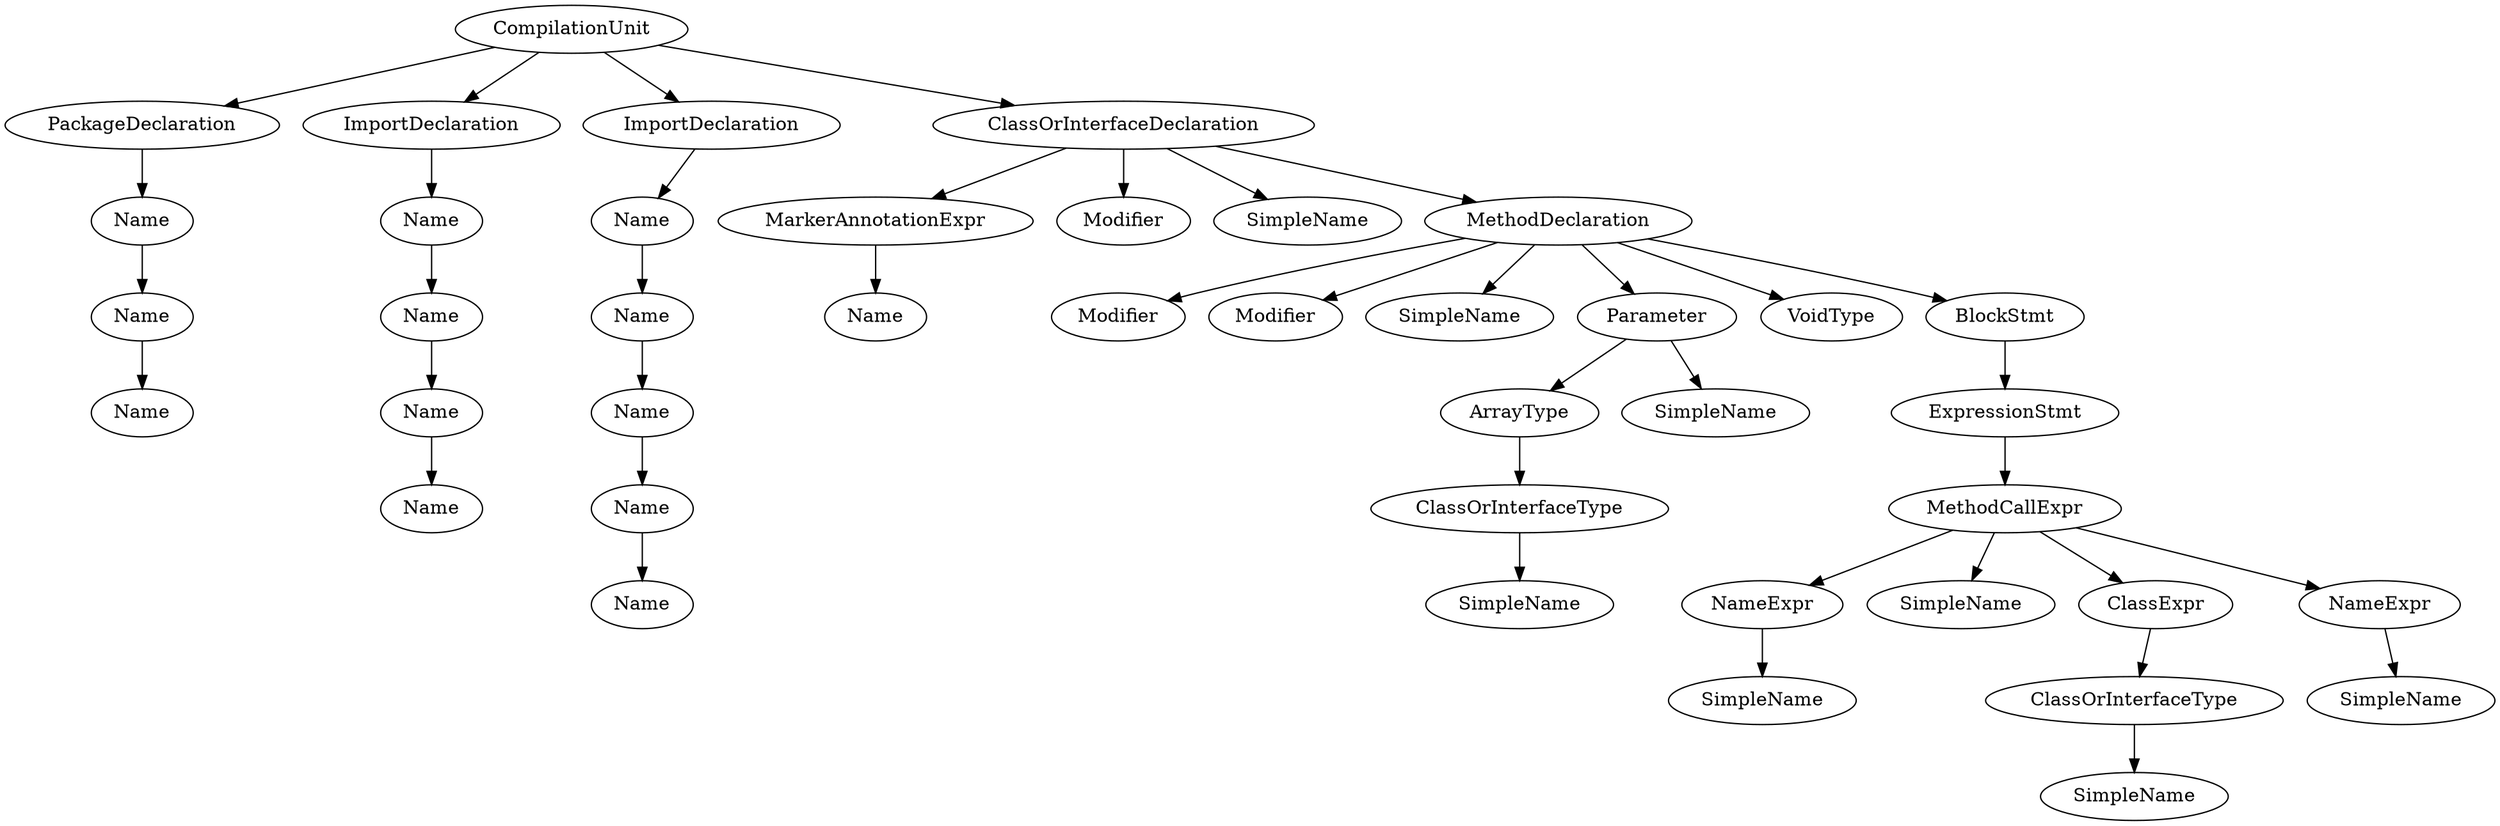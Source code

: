 digraph AST {
  node1 [label="CompilationUnit"];
  node2 [label="PackageDeclaration"];
  node1 -> node2;
  node3 [label="Name"];
  node2 -> node3;
  node4 [label="Name"];
  node3 -> node4;
  node5 [label="Name"];
  node4 -> node5;
  node6 [label="ImportDeclaration"];
  node1 -> node6;
  node7 [label="Name"];
  node6 -> node7;
  node8 [label="Name"];
  node7 -> node8;
  node9 [label="Name"];
  node8 -> node9;
  node10 [label="Name"];
  node9 -> node10;
  node11 [label="ImportDeclaration"];
  node1 -> node11;
  node12 [label="Name"];
  node11 -> node12;
  node13 [label="Name"];
  node12 -> node13;
  node14 [label="Name"];
  node13 -> node14;
  node15 [label="Name"];
  node14 -> node15;
  node16 [label="Name"];
  node15 -> node16;
  node17 [label="ClassOrInterfaceDeclaration"];
  node1 -> node17;
  node18 [label="MarkerAnnotationExpr"];
  node17 -> node18;
  node19 [label="Name"];
  node18 -> node19;
  node20 [label="Modifier"];
  node17 -> node20;
  node21 [label="SimpleName"];
  node17 -> node21;
  node22 [label="MethodDeclaration"];
  node17 -> node22;
  node23 [label="Modifier"];
  node22 -> node23;
  node24 [label="Modifier"];
  node22 -> node24;
  node25 [label="SimpleName"];
  node22 -> node25;
  node26 [label="Parameter"];
  node22 -> node26;
  node27 [label="ArrayType"];
  node26 -> node27;
  node28 [label="ClassOrInterfaceType"];
  node27 -> node28;
  node29 [label="SimpleName"];
  node28 -> node29;
  node30 [label="SimpleName"];
  node26 -> node30;
  node31 [label="VoidType"];
  node22 -> node31;
  node32 [label="BlockStmt"];
  node22 -> node32;
  node33 [label="ExpressionStmt"];
  node32 -> node33;
  node34 [label="MethodCallExpr"];
  node33 -> node34;
  node35 [label="NameExpr"];
  node34 -> node35;
  node36 [label="SimpleName"];
  node35 -> node36;
  node37 [label="SimpleName"];
  node34 -> node37;
  node38 [label="ClassExpr"];
  node34 -> node38;
  node39 [label="ClassOrInterfaceType"];
  node38 -> node39;
  node40 [label="SimpleName"];
  node39 -> node40;
  node41 [label="NameExpr"];
  node34 -> node41;
  node42 [label="SimpleName"];
  node41 -> node42;
}
